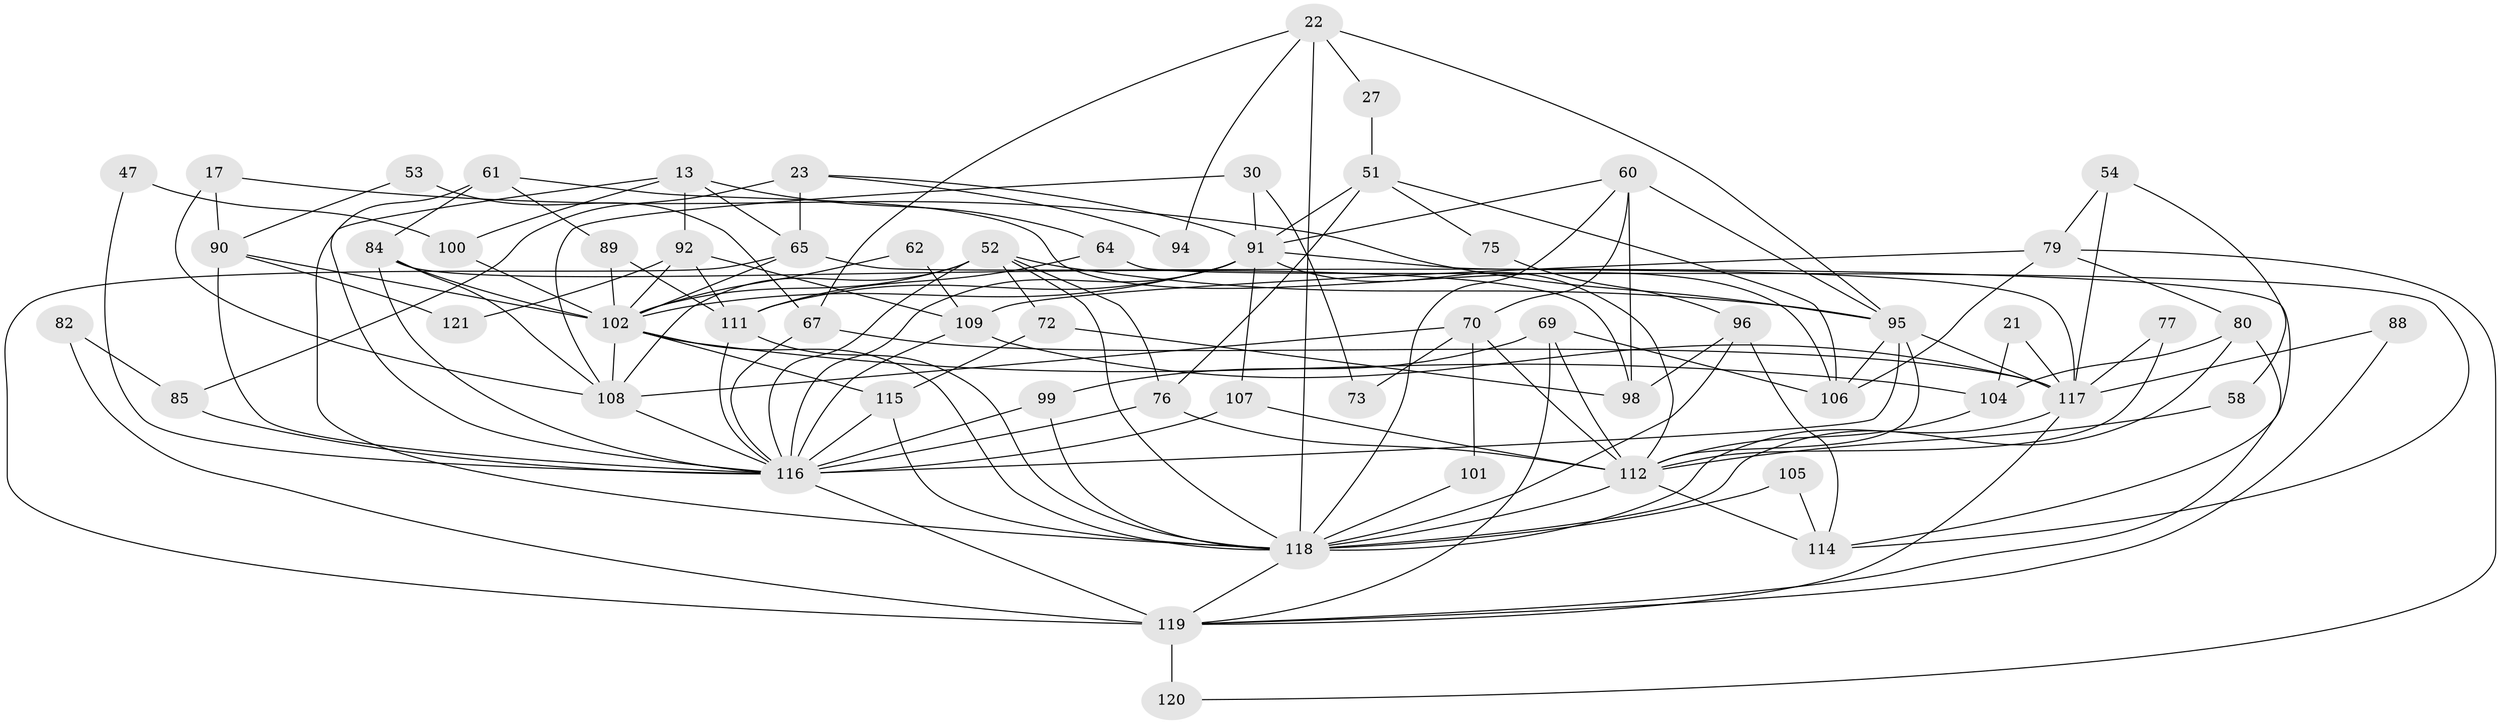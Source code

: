 // original degree distribution, {6: 0.14049586776859505, 3: 0.24793388429752067, 2: 0.1652892561983471, 4: 0.256198347107438, 5: 0.14049586776859505, 7: 0.04132231404958678, 8: 0.008264462809917356}
// Generated by graph-tools (version 1.1) at 2025/52/03/09/25 04:52:09]
// undirected, 60 vertices, 140 edges
graph export_dot {
graph [start="1"]
  node [color=gray90,style=filled];
  13;
  17;
  21;
  22;
  23;
  27;
  30;
  47;
  51 [super="+45"];
  52 [super="+49"];
  53;
  54;
  58;
  60 [super="+6"];
  61;
  62;
  64;
  65;
  67 [super="+5"];
  69 [super="+12+41"];
  70;
  72;
  73;
  75;
  76 [super="+40"];
  77;
  79;
  80 [super="+59"];
  82;
  84;
  85;
  88;
  89;
  90 [super="+37"];
  91 [super="+81+25"];
  92 [super="+55"];
  94 [super="+66"];
  95 [super="+43"];
  96 [super="+46"];
  98;
  99;
  100;
  101;
  102 [super="+63+87"];
  104;
  105;
  106;
  107 [super="+74"];
  108 [super="+86+18"];
  109 [super="+31"];
  111 [super="+15"];
  112 [super="+4+50+56"];
  114 [super="+38"];
  115;
  116 [super="+44+36+35+110+103"];
  117 [super="+93"];
  118 [super="+48+113"];
  119 [super="+78+83+97"];
  120;
  121;
  13 -- 64;
  13 -- 65;
  13 -- 92 [weight=2];
  13 -- 100;
  13 -- 116;
  17 -- 108 [weight=2];
  17 -- 95;
  17 -- 90;
  21 -- 104;
  21 -- 117;
  22 -- 95;
  22 -- 27;
  22 -- 94 [weight=2];
  22 -- 118 [weight=2];
  22 -- 67;
  23 -- 65;
  23 -- 85;
  23 -- 94 [weight=2];
  23 -- 91;
  27 -- 51;
  30 -- 91;
  30 -- 73;
  30 -- 108 [weight=2];
  47 -- 100;
  47 -- 116;
  51 -- 75;
  51 -- 91;
  51 -- 106;
  51 -- 76;
  52 -- 72;
  52 -- 76 [weight=2];
  52 -- 102;
  52 -- 108;
  52 -- 95;
  52 -- 118;
  52 -- 116;
  53 -- 90;
  53 -- 67;
  54 -- 79;
  54 -- 58;
  54 -- 117;
  58 -- 112;
  60 -- 95;
  60 -- 98;
  60 -- 91;
  60 -- 70;
  60 -- 118;
  61 -- 106;
  61 -- 84;
  61 -- 89;
  61 -- 118;
  62 -- 102;
  62 -- 109;
  64 -- 111;
  64 -- 114;
  65 -- 102;
  65 -- 114;
  65 -- 119;
  67 -- 117 [weight=2];
  67 -- 116 [weight=2];
  69 -- 112 [weight=3];
  69 -- 119 [weight=3];
  69 -- 106;
  69 -- 99;
  70 -- 108 [weight=2];
  70 -- 73;
  70 -- 101;
  70 -- 112;
  72 -- 98;
  72 -- 115;
  75 -- 96;
  76 -- 116 [weight=2];
  76 -- 112;
  77 -- 117;
  77 -- 112;
  79 -- 120;
  79 -- 80 [weight=2];
  79 -- 106;
  79 -- 109;
  80 -- 104;
  80 -- 119 [weight=2];
  80 -- 118;
  82 -- 119 [weight=3];
  82 -- 85;
  84 -- 98;
  84 -- 108;
  84 -- 102;
  84 -- 116;
  85 -- 116;
  88 -- 119;
  88 -- 117 [weight=2];
  89 -- 111;
  89 -- 102;
  90 -- 121;
  90 -- 102;
  90 -- 116;
  91 -- 102 [weight=2];
  91 -- 112 [weight=2];
  91 -- 117;
  91 -- 107;
  91 -- 111 [weight=2];
  91 -- 116 [weight=2];
  92 -- 121;
  92 -- 111 [weight=2];
  92 -- 102;
  92 -- 109;
  95 -- 106;
  95 -- 112;
  95 -- 116;
  95 -- 117;
  96 -- 98;
  96 -- 114 [weight=2];
  96 -- 118;
  99 -- 116;
  99 -- 118;
  100 -- 102 [weight=2];
  101 -- 118;
  102 -- 108;
  102 -- 104;
  102 -- 115 [weight=2];
  102 -- 118;
  104 -- 112;
  105 -- 114;
  105 -- 118;
  107 -- 116 [weight=2];
  107 -- 112;
  108 -- 116 [weight=2];
  109 -- 117;
  109 -- 116;
  111 -- 118;
  111 -- 116 [weight=2];
  112 -- 114 [weight=3];
  112 -- 118 [weight=2];
  115 -- 116;
  115 -- 118;
  116 -- 119 [weight=5];
  117 -- 119;
  117 -- 118;
  118 -- 119;
  119 -- 120 [weight=3];
}
